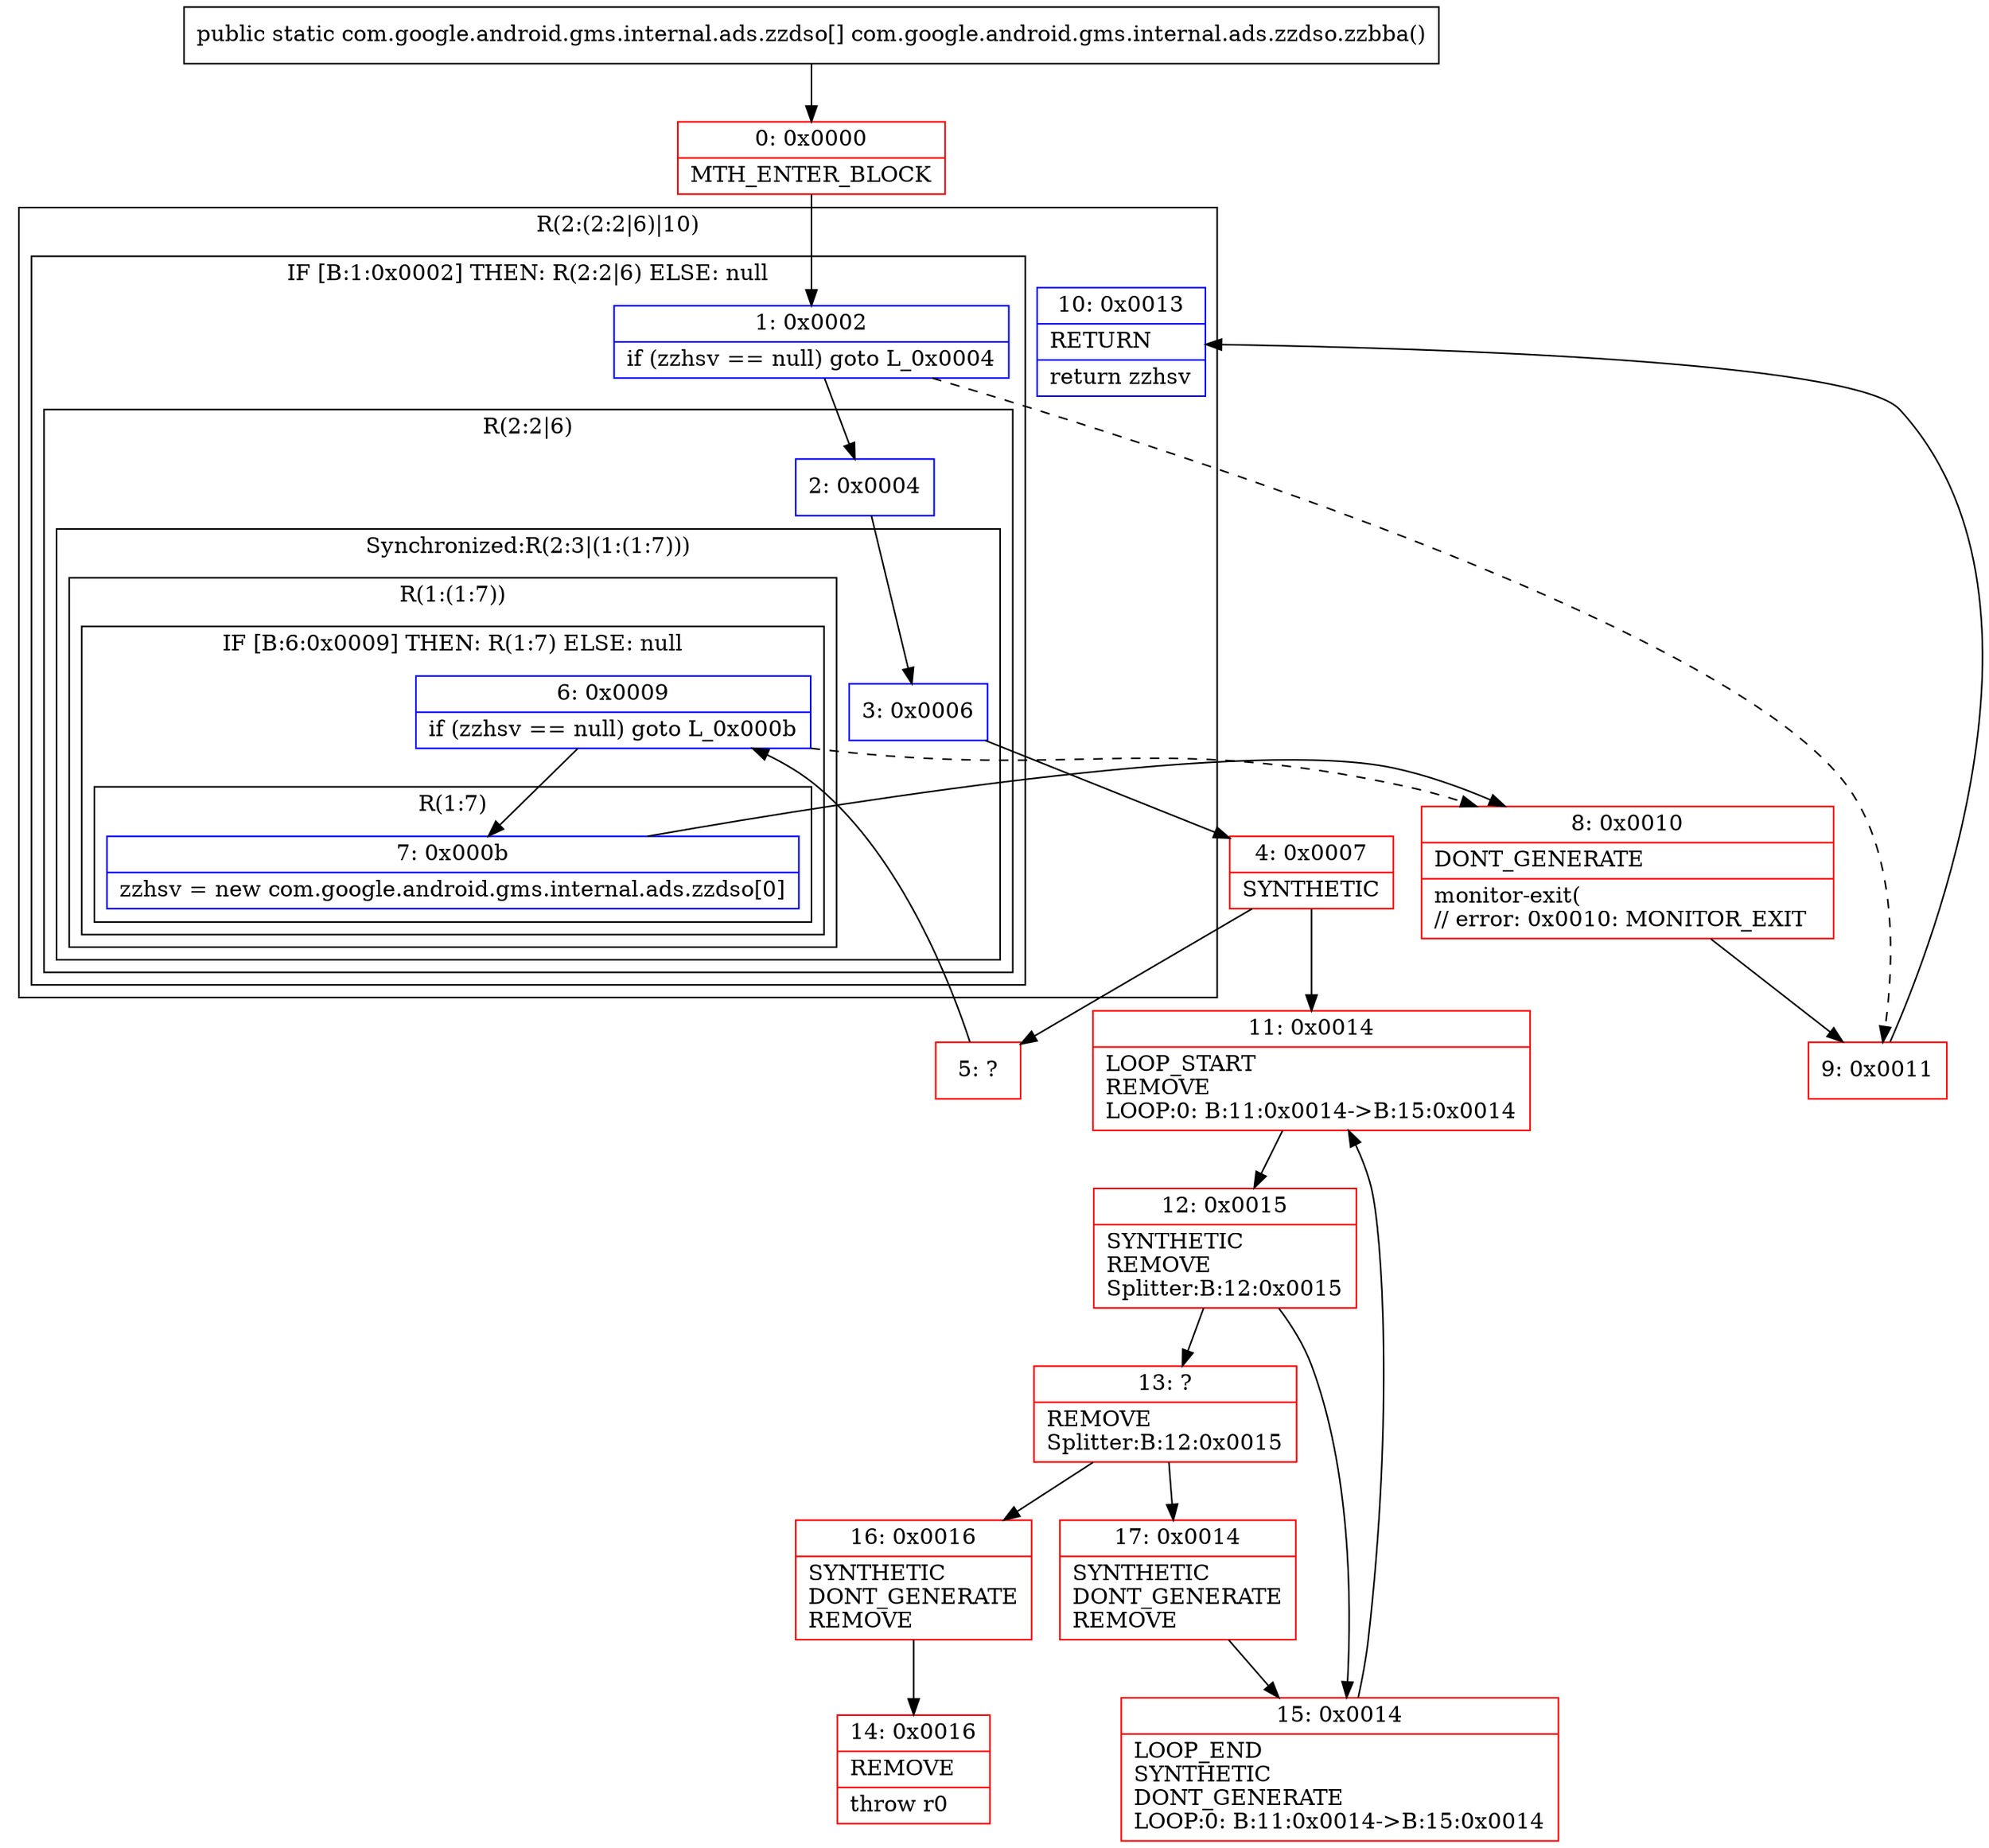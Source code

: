digraph "CFG forcom.google.android.gms.internal.ads.zzdso.zzbba()[Lcom\/google\/android\/gms\/internal\/ads\/zzdso;" {
subgraph cluster_Region_65525114 {
label = "R(2:(2:2|6)|10)";
node [shape=record,color=blue];
subgraph cluster_IfRegion_1005443162 {
label = "IF [B:1:0x0002] THEN: R(2:2|6) ELSE: null";
node [shape=record,color=blue];
Node_1 [shape=record,label="{1\:\ 0x0002|if (zzhsv == null) goto L_0x0004\l}"];
subgraph cluster_Region_173811561 {
label = "R(2:2|6)";
node [shape=record,color=blue];
Node_2 [shape=record,label="{2\:\ 0x0004}"];
subgraph cluster_SynchronizedRegion_687838650 {
label = "Synchronized:R(2:3|(1:(1:7)))";
node [shape=record,color=blue];
Node_3 [shape=record,label="{3\:\ 0x0006}"];
subgraph cluster_Region_361679322 {
label = "R(1:(1:7))";
node [shape=record,color=blue];
subgraph cluster_IfRegion_1081408569 {
label = "IF [B:6:0x0009] THEN: R(1:7) ELSE: null";
node [shape=record,color=blue];
Node_6 [shape=record,label="{6\:\ 0x0009|if (zzhsv == null) goto L_0x000b\l}"];
subgraph cluster_Region_737737777 {
label = "R(1:7)";
node [shape=record,color=blue];
Node_7 [shape=record,label="{7\:\ 0x000b|zzhsv = new com.google.android.gms.internal.ads.zzdso[0]\l}"];
}
}
}
}
}
}
Node_10 [shape=record,label="{10\:\ 0x0013|RETURN\l|return zzhsv\l}"];
}
Node_0 [shape=record,color=red,label="{0\:\ 0x0000|MTH_ENTER_BLOCK\l}"];
Node_4 [shape=record,color=red,label="{4\:\ 0x0007|SYNTHETIC\l}"];
Node_5 [shape=record,color=red,label="{5\:\ ?}"];
Node_8 [shape=record,color=red,label="{8\:\ 0x0010|DONT_GENERATE\l|monitor\-exit(\l\/\/ error: 0x0010: MONITOR_EXIT  \l}"];
Node_9 [shape=record,color=red,label="{9\:\ 0x0011}"];
Node_11 [shape=record,color=red,label="{11\:\ 0x0014|LOOP_START\lREMOVE\lLOOP:0: B:11:0x0014\-\>B:15:0x0014\l}"];
Node_12 [shape=record,color=red,label="{12\:\ 0x0015|SYNTHETIC\lREMOVE\lSplitter:B:12:0x0015\l}"];
Node_13 [shape=record,color=red,label="{13\:\ ?|REMOVE\lSplitter:B:12:0x0015\l}"];
Node_14 [shape=record,color=red,label="{14\:\ 0x0016|REMOVE\l|throw r0\l}"];
Node_15 [shape=record,color=red,label="{15\:\ 0x0014|LOOP_END\lSYNTHETIC\lDONT_GENERATE\lLOOP:0: B:11:0x0014\-\>B:15:0x0014\l}"];
Node_16 [shape=record,color=red,label="{16\:\ 0x0016|SYNTHETIC\lDONT_GENERATE\lREMOVE\l}"];
Node_17 [shape=record,color=red,label="{17\:\ 0x0014|SYNTHETIC\lDONT_GENERATE\lREMOVE\l}"];
MethodNode[shape=record,label="{public static com.google.android.gms.internal.ads.zzdso[] com.google.android.gms.internal.ads.zzdso.zzbba() }"];
MethodNode -> Node_0;
Node_1 -> Node_2;
Node_1 -> Node_9[style=dashed];
Node_2 -> Node_3;
Node_3 -> Node_4;
Node_6 -> Node_7;
Node_6 -> Node_8[style=dashed];
Node_7 -> Node_8;
Node_0 -> Node_1;
Node_4 -> Node_5;
Node_4 -> Node_11;
Node_5 -> Node_6;
Node_8 -> Node_9;
Node_9 -> Node_10;
Node_11 -> Node_12;
Node_12 -> Node_13;
Node_12 -> Node_15;
Node_13 -> Node_16;
Node_13 -> Node_17;
Node_15 -> Node_11;
Node_16 -> Node_14;
Node_17 -> Node_15;
}


